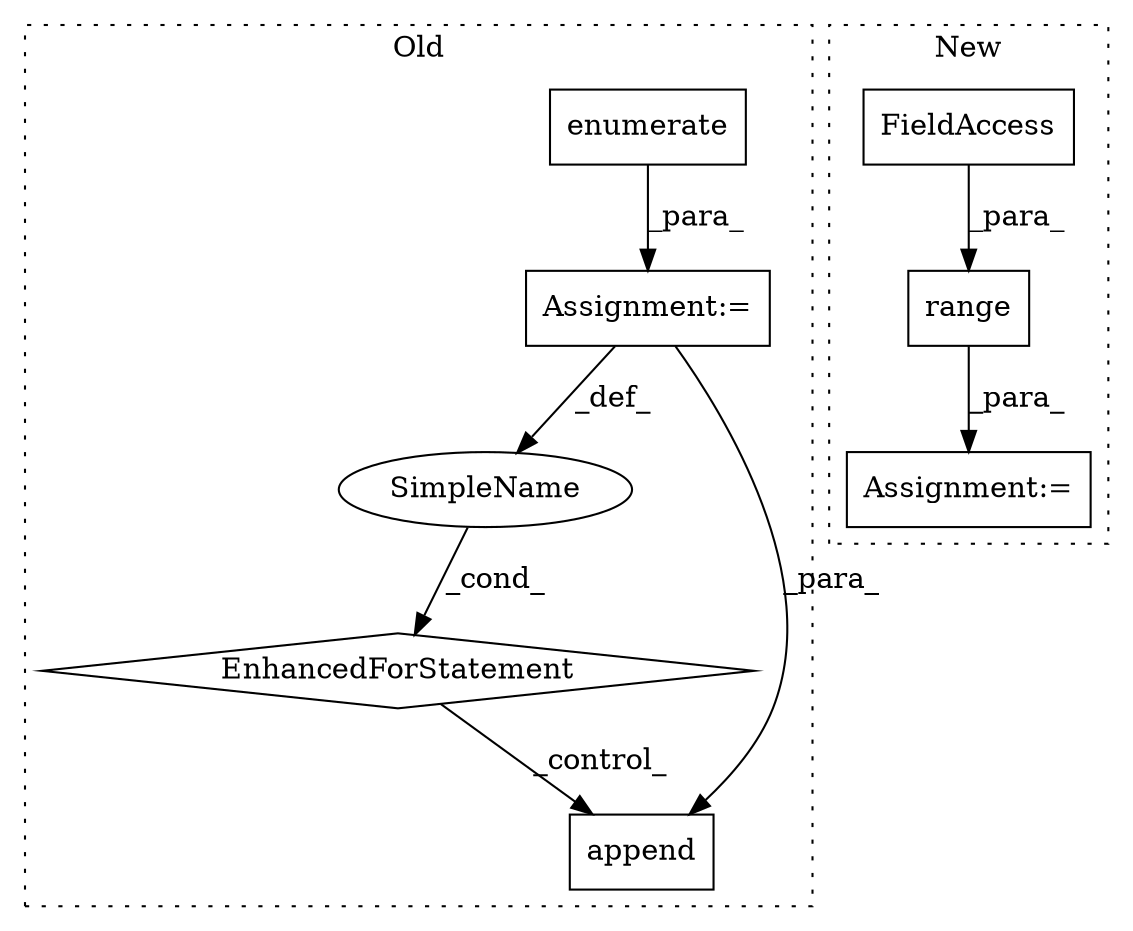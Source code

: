 digraph G {
subgraph cluster0 {
1 [label="enumerate" a="32" s="1375,1397" l="10,1" shape="box"];
3 [label="Assignment:=" a="7" s="1296,1398" l="67,2" shape="box"];
5 [label="EnhancedForStatement" a="70" s="1296,1398" l="67,2" shape="diamond"];
7 [label="SimpleName" a="42" s="1367" l="5" shape="ellipse"];
8 [label="append" a="32" s="1513,1553" l="7,1" shape="box"];
label = "Old";
style="dotted";
}
subgraph cluster1 {
2 [label="range" a="32" s="2358,2384" l="6,1" shape="box"];
4 [label="Assignment:=" a="7" s="2297,2385" l="53,2" shape="box"];
6 [label="FieldAccess" a="22" s="2364" l="20" shape="box"];
label = "New";
style="dotted";
}
1 -> 3 [label="_para_"];
2 -> 4 [label="_para_"];
3 -> 8 [label="_para_"];
3 -> 7 [label="_def_"];
5 -> 8 [label="_control_"];
6 -> 2 [label="_para_"];
7 -> 5 [label="_cond_"];
}